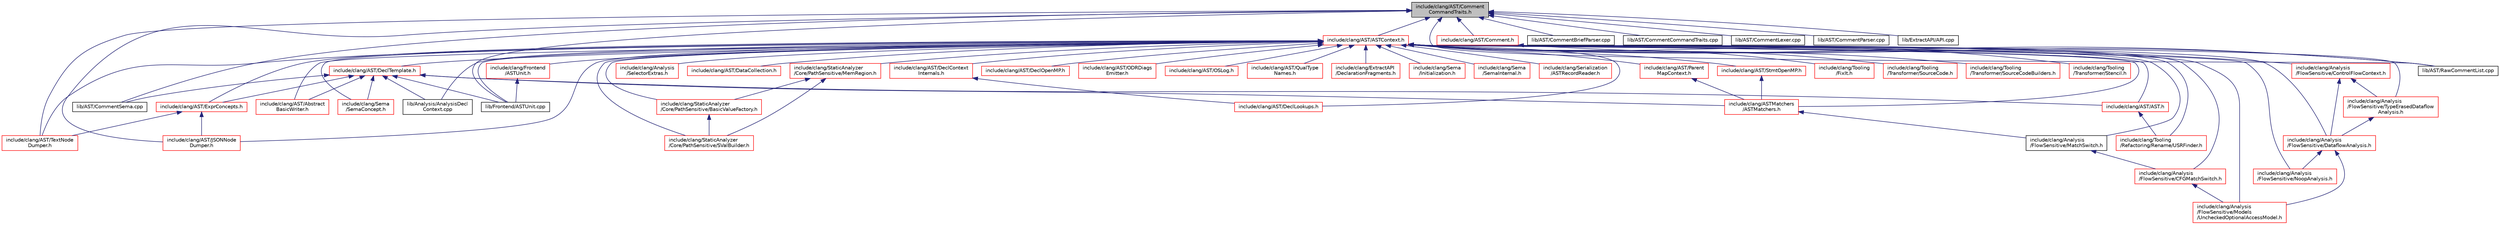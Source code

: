 digraph "include/clang/AST/CommentCommandTraits.h"
{
 // LATEX_PDF_SIZE
  bgcolor="transparent";
  edge [fontname="Helvetica",fontsize="10",labelfontname="Helvetica",labelfontsize="10"];
  node [fontname="Helvetica",fontsize="10",shape=record];
  Node1 [label="include/clang/AST/Comment\lCommandTraits.h",height=0.2,width=0.4,color="black", fillcolor="grey75", style="filled", fontcolor="black",tooltip=" "];
  Node1 -> Node2 [dir="back",color="midnightblue",fontsize="10",style="solid",fontname="Helvetica"];
  Node2 [label="include/clang/AST/ASTContext.h",height=0.2,width=0.4,color="red",URL="$ASTContext_8h.html",tooltip=" "];
  Node2 -> Node3 [dir="back",color="midnightblue",fontsize="10",style="solid",fontname="Helvetica"];
  Node3 [label="include/clang/Analysis\l/FlowSensitive/CFGMatchSwitch.h",height=0.2,width=0.4,color="red",URL="$CFGMatchSwitch_8h.html",tooltip=" "];
  Node3 -> Node4 [dir="back",color="midnightblue",fontsize="10",style="solid",fontname="Helvetica"];
  Node4 [label="include/clang/Analysis\l/FlowSensitive/Models\l/UncheckedOptionalAccessModel.h",height=0.2,width=0.4,color="red",URL="$UncheckedOptionalAccessModel_8h.html",tooltip=" "];
  Node2 -> Node6 [dir="back",color="midnightblue",fontsize="10",style="solid",fontname="Helvetica"];
  Node6 [label="include/clang/Analysis\l/FlowSensitive/ControlFlowContext.h",height=0.2,width=0.4,color="red",URL="$ControlFlowContext_8h.html",tooltip=" "];
  Node6 -> Node7 [dir="back",color="midnightblue",fontsize="10",style="solid",fontname="Helvetica"];
  Node7 [label="include/clang/Analysis\l/FlowSensitive/DataflowAnalysis.h",height=0.2,width=0.4,color="red",URL="$DataflowAnalysis_8h.html",tooltip=" "];
  Node7 -> Node4 [dir="back",color="midnightblue",fontsize="10",style="solid",fontname="Helvetica"];
  Node7 -> Node11 [dir="back",color="midnightblue",fontsize="10",style="solid",fontname="Helvetica"];
  Node11 [label="include/clang/Analysis\l/FlowSensitive/NoopAnalysis.h",height=0.2,width=0.4,color="red",URL="$NoopAnalysis_8h.html",tooltip=" "];
  Node6 -> Node18 [dir="back",color="midnightblue",fontsize="10",style="solid",fontname="Helvetica"];
  Node18 [label="include/clang/Analysis\l/FlowSensitive/TypeErasedDataflow\lAnalysis.h",height=0.2,width=0.4,color="red",URL="$TypeErasedDataflowAnalysis_8h.html",tooltip=" "];
  Node18 -> Node7 [dir="back",color="midnightblue",fontsize="10",style="solid",fontname="Helvetica"];
  Node2 -> Node7 [dir="back",color="midnightblue",fontsize="10",style="solid",fontname="Helvetica"];
  Node2 -> Node15 [dir="back",color="midnightblue",fontsize="10",style="solid",fontname="Helvetica"];
  Node15 [label="include/clang/Analysis\l/FlowSensitive/MatchSwitch.h",height=0.2,width=0.4,color="black",URL="$MatchSwitch_8h.html",tooltip=" "];
  Node15 -> Node3 [dir="back",color="midnightblue",fontsize="10",style="solid",fontname="Helvetica"];
  Node2 -> Node4 [dir="back",color="midnightblue",fontsize="10",style="solid",fontname="Helvetica"];
  Node2 -> Node11 [dir="back",color="midnightblue",fontsize="10",style="solid",fontname="Helvetica"];
  Node2 -> Node18 [dir="back",color="midnightblue",fontsize="10",style="solid",fontname="Helvetica"];
  Node2 -> Node22 [dir="back",color="midnightblue",fontsize="10",style="solid",fontname="Helvetica"];
  Node22 [label="include/clang/Analysis\l/SelectorExtras.h",height=0.2,width=0.4,color="red",URL="$SelectorExtras_8h.html",tooltip=" "];
  Node2 -> Node33 [dir="back",color="midnightblue",fontsize="10",style="solid",fontname="Helvetica"];
  Node33 [label="include/clang/AST/Abstract\lBasicWriter.h",height=0.2,width=0.4,color="red",URL="$AbstractBasicWriter_8h.html",tooltip=" "];
  Node2 -> Node39 [dir="back",color="midnightblue",fontsize="10",style="solid",fontname="Helvetica"];
  Node39 [label="include/clang/AST/AST.h",height=0.2,width=0.4,color="red",URL="$AST_8h.html",tooltip=" "];
  Node39 -> Node45 [dir="back",color="midnightblue",fontsize="10",style="solid",fontname="Helvetica"];
  Node45 [label="include/clang/Tooling\l/Refactoring/Rename/USRFinder.h",height=0.2,width=0.4,color="red",URL="$USRFinder_8h.html",tooltip=" "];
  Node2 -> Node54 [dir="back",color="midnightblue",fontsize="10",style="solid",fontname="Helvetica"];
  Node54 [label="include/clang/AST/DataCollection.h",height=0.2,width=0.4,color="red",URL="$DataCollection_8h.html",tooltip=" "];
  Node2 -> Node57 [dir="back",color="midnightblue",fontsize="10",style="solid",fontname="Helvetica"];
  Node57 [label="include/clang/AST/DeclContext\lInternals.h",height=0.2,width=0.4,color="red",URL="$DeclContextInternals_8h.html",tooltip=" "];
  Node57 -> Node58 [dir="back",color="midnightblue",fontsize="10",style="solid",fontname="Helvetica"];
  Node58 [label="include/clang/AST/DeclLookups.h",height=0.2,width=0.4,color="red",URL="$DeclLookups_8h.html",tooltip=" "];
  Node2 -> Node58 [dir="back",color="midnightblue",fontsize="10",style="solid",fontname="Helvetica"];
  Node2 -> Node67 [dir="back",color="midnightblue",fontsize="10",style="solid",fontname="Helvetica"];
  Node67 [label="include/clang/AST/DeclOpenMP.h",height=0.2,width=0.4,color="red",URL="$DeclOpenMP_8h.html",tooltip=" "];
  Node2 -> Node240 [dir="back",color="midnightblue",fontsize="10",style="solid",fontname="Helvetica"];
  Node240 [label="include/clang/AST/DeclTemplate.h",height=0.2,width=0.4,color="red",URL="$DeclTemplate_8h.html",tooltip=" "];
  Node240 -> Node33 [dir="back",color="midnightblue",fontsize="10",style="solid",fontname="Helvetica"];
  Node240 -> Node39 [dir="back",color="midnightblue",fontsize="10",style="solid",fontname="Helvetica"];
  Node240 -> Node305 [dir="back",color="midnightblue",fontsize="10",style="solid",fontname="Helvetica"];
  Node305 [label="include/clang/AST/ExprConcepts.h",height=0.2,width=0.4,color="red",URL="$ExprConcepts_8h.html",tooltip=" "];
  Node305 -> Node71 [dir="back",color="midnightblue",fontsize="10",style="solid",fontname="Helvetica"];
  Node71 [label="include/clang/AST/JSONNode\lDumper.h",height=0.2,width=0.4,color="red",URL="$JSONNodeDumper_8h.html",tooltip=" "];
  Node305 -> Node73 [dir="back",color="midnightblue",fontsize="10",style="solid",fontname="Helvetica"];
  Node73 [label="include/clang/AST/TextNode\lDumper.h",height=0.2,width=0.4,color="red",URL="$TextNodeDumper_8h.html",tooltip=" "];
  Node240 -> Node256 [dir="back",color="midnightblue",fontsize="10",style="solid",fontname="Helvetica"];
  Node256 [label="include/clang/ASTMatchers\l/ASTMatchers.h",height=0.2,width=0.4,color="red",URL="$ASTMatchers_8h.html",tooltip=" "];
  Node256 -> Node15 [dir="back",color="midnightblue",fontsize="10",style="solid",fontname="Helvetica"];
  Node240 -> Node638 [dir="back",color="midnightblue",fontsize="10",style="solid",fontname="Helvetica"];
  Node638 [label="include/clang/Sema\l/SemaConcept.h",height=0.2,width=0.4,color="red",URL="$SemaConcept_8h.html",tooltip=" "];
  Node240 -> Node314 [dir="back",color="midnightblue",fontsize="10",style="solid",fontname="Helvetica"];
  Node314 [label="lib/Analysis/AnalysisDecl\lContext.cpp",height=0.2,width=0.4,color="black",URL="$AnalysisDeclContext_8cpp.html",tooltip=" "];
  Node240 -> Node641 [dir="back",color="midnightblue",fontsize="10",style="solid",fontname="Helvetica"];
  Node641 [label="lib/AST/CommentSema.cpp",height=0.2,width=0.4,color="black",URL="$CommentSema_8cpp.html",tooltip=" "];
  Node240 -> Node382 [dir="back",color="midnightblue",fontsize="10",style="solid",fontname="Helvetica"];
  Node382 [label="lib/Frontend/ASTUnit.cpp",height=0.2,width=0.4,color="black",URL="$ASTUnit_8cpp.html",tooltip=" "];
  Node2 -> Node305 [dir="back",color="midnightblue",fontsize="10",style="solid",fontname="Helvetica"];
  Node2 -> Node71 [dir="back",color="midnightblue",fontsize="10",style="solid",fontname="Helvetica"];
  Node2 -> Node653 [dir="back",color="midnightblue",fontsize="10",style="solid",fontname="Helvetica"];
  Node653 [label="include/clang/AST/ODRDiags\lEmitter.h",height=0.2,width=0.4,color="red",URL="$ODRDiagsEmitter_8h.html",tooltip=" "];
  Node2 -> Node654 [dir="back",color="midnightblue",fontsize="10",style="solid",fontname="Helvetica"];
  Node654 [label="include/clang/AST/OSLog.h",height=0.2,width=0.4,color="red",URL="$OSLog_8h.html",tooltip=" "];
  Node2 -> Node657 [dir="back",color="midnightblue",fontsize="10",style="solid",fontname="Helvetica"];
  Node657 [label="include/clang/AST/Parent\lMapContext.h",height=0.2,width=0.4,color="red",URL="$ParentMapContext_8h.html",tooltip=" "];
  Node657 -> Node256 [dir="back",color="midnightblue",fontsize="10",style="solid",fontname="Helvetica"];
  Node2 -> Node658 [dir="back",color="midnightblue",fontsize="10",style="solid",fontname="Helvetica"];
  Node658 [label="include/clang/AST/QualType\lNames.h",height=0.2,width=0.4,color="red",URL="$QualTypeNames_8h.html",tooltip=" "];
  Node2 -> Node659 [dir="back",color="midnightblue",fontsize="10",style="solid",fontname="Helvetica"];
  Node659 [label="include/clang/AST/StmtOpenMP.h",height=0.2,width=0.4,color="red",URL="$StmtOpenMP_8h.html",tooltip=" "];
  Node659 -> Node256 [dir="back",color="midnightblue",fontsize="10",style="solid",fontname="Helvetica"];
  Node2 -> Node73 [dir="back",color="midnightblue",fontsize="10",style="solid",fontname="Helvetica"];
  Node2 -> Node256 [dir="back",color="midnightblue",fontsize="10",style="solid",fontname="Helvetica"];
  Node2 -> Node661 [dir="back",color="midnightblue",fontsize="10",style="solid",fontname="Helvetica"];
  Node661 [label="include/clang/ExtractAPI\l/DeclarationFragments.h",height=0.2,width=0.4,color="red",URL="$DeclarationFragments_8h.html",tooltip=" "];
  Node2 -> Node672 [dir="back",color="midnightblue",fontsize="10",style="solid",fontname="Helvetica"];
  Node672 [label="include/clang/Frontend\l/ASTUnit.h",height=0.2,width=0.4,color="red",URL="$ASTUnit_8h.html",tooltip=" "];
  Node672 -> Node382 [dir="back",color="midnightblue",fontsize="10",style="solid",fontname="Helvetica"];
  Node2 -> Node637 [dir="back",color="midnightblue",fontsize="10",style="solid",fontname="Helvetica"];
  Node637 [label="include/clang/Sema\l/Initialization.h",height=0.2,width=0.4,color="red",URL="$Initialization_8h.html",tooltip=" "];
  Node2 -> Node638 [dir="back",color="midnightblue",fontsize="10",style="solid",fontname="Helvetica"];
  Node2 -> Node357 [dir="back",color="midnightblue",fontsize="10",style="solid",fontname="Helvetica"];
  Node357 [label="include/clang/Sema\l/SemaInternal.h",height=0.2,width=0.4,color="red",URL="$SemaInternal_8h.html",tooltip=" "];
  Node2 -> Node244 [dir="back",color="midnightblue",fontsize="10",style="solid",fontname="Helvetica"];
  Node244 [label="include/clang/Serialization\l/ASTRecordReader.h",height=0.2,width=0.4,color="red",URL="$ASTRecordReader_8h.html",tooltip=" "];
  Node2 -> Node604 [dir="back",color="midnightblue",fontsize="10",style="solid",fontname="Helvetica"];
  Node604 [label="include/clang/StaticAnalyzer\l/Core/PathSensitive/BasicValueFactory.h",height=0.2,width=0.4,color="red",URL="$BasicValueFactory_8h.html",tooltip=" "];
  Node604 -> Node605 [dir="back",color="midnightblue",fontsize="10",style="solid",fontname="Helvetica"];
  Node605 [label="include/clang/StaticAnalyzer\l/Core/PathSensitive/SValBuilder.h",height=0.2,width=0.4,color="red",URL="$SValBuilder_8h.html",tooltip=" "];
  Node2 -> Node603 [dir="back",color="midnightblue",fontsize="10",style="solid",fontname="Helvetica"];
  Node603 [label="include/clang/StaticAnalyzer\l/Core/PathSensitive/MemRegion.h",height=0.2,width=0.4,color="red",URL="$MemRegion_8h.html",tooltip=" "];
  Node603 -> Node604 [dir="back",color="midnightblue",fontsize="10",style="solid",fontname="Helvetica"];
  Node603 -> Node605 [dir="back",color="midnightblue",fontsize="10",style="solid",fontname="Helvetica"];
  Node2 -> Node605 [dir="back",color="midnightblue",fontsize="10",style="solid",fontname="Helvetica"];
  Node2 -> Node700 [dir="back",color="midnightblue",fontsize="10",style="solid",fontname="Helvetica"];
  Node700 [label="include/clang/Tooling\l/FixIt.h",height=0.2,width=0.4,color="red",URL="$FixIt_8h.html",tooltip=" "];
  Node2 -> Node45 [dir="back",color="midnightblue",fontsize="10",style="solid",fontname="Helvetica"];
  Node2 -> Node702 [dir="back",color="midnightblue",fontsize="10",style="solid",fontname="Helvetica"];
  Node702 [label="include/clang/Tooling\l/Transformer/SourceCode.h",height=0.2,width=0.4,color="red",URL="$SourceCode_8h.html",tooltip=" "];
  Node2 -> Node703 [dir="back",color="midnightblue",fontsize="10",style="solid",fontname="Helvetica"];
  Node703 [label="include/clang/Tooling\l/Transformer/SourceCodeBuilders.h",height=0.2,width=0.4,color="red",URL="$SourceCodeBuilders_8h.html",tooltip=" "];
  Node2 -> Node268 [dir="back",color="midnightblue",fontsize="10",style="solid",fontname="Helvetica"];
  Node268 [label="include/clang/Tooling\l/Transformer/Stencil.h",height=0.2,width=0.4,color="red",URL="$Stencil_8h.html",tooltip=" "];
  Node2 -> Node314 [dir="back",color="midnightblue",fontsize="10",style="solid",fontname="Helvetica"];
  Node2 -> Node726 [dir="back",color="midnightblue",fontsize="10",style="solid",fontname="Helvetica"];
  Node726 [label="lib/AST/RawCommentList.cpp",height=0.2,width=0.4,color="black",URL="$RawCommentList_8cpp.html",tooltip=" "];
  Node2 -> Node382 [dir="back",color="midnightblue",fontsize="10",style="solid",fontname="Helvetica"];
  Node1 -> Node739 [dir="back",color="midnightblue",fontsize="10",style="solid",fontname="Helvetica"];
  Node739 [label="include/clang/AST/Comment.h",height=0.2,width=0.4,color="red",URL="$Comment_8h.html",tooltip=" "];
  Node739 -> Node726 [dir="back",color="midnightblue",fontsize="10",style="solid",fontname="Helvetica"];
  Node1 -> Node71 [dir="back",color="midnightblue",fontsize="10",style="solid",fontname="Helvetica"];
  Node1 -> Node73 [dir="back",color="midnightblue",fontsize="10",style="solid",fontname="Helvetica"];
  Node1 -> Node744 [dir="back",color="midnightblue",fontsize="10",style="solid",fontname="Helvetica"];
  Node744 [label="lib/AST/CommentBriefParser.cpp",height=0.2,width=0.4,color="black",URL="$CommentBriefParser_8cpp.html",tooltip=" "];
  Node1 -> Node745 [dir="back",color="midnightblue",fontsize="10",style="solid",fontname="Helvetica"];
  Node745 [label="lib/AST/CommentCommandTraits.cpp",height=0.2,width=0.4,color="black",URL="$CommentCommandTraits_8cpp.html",tooltip=" "];
  Node1 -> Node746 [dir="back",color="midnightblue",fontsize="10",style="solid",fontname="Helvetica"];
  Node746 [label="lib/AST/CommentLexer.cpp",height=0.2,width=0.4,color="black",URL="$CommentLexer_8cpp.html",tooltip=" "];
  Node1 -> Node741 [dir="back",color="midnightblue",fontsize="10",style="solid",fontname="Helvetica"];
  Node741 [label="lib/AST/CommentParser.cpp",height=0.2,width=0.4,color="black",URL="$CommentParser_8cpp.html",tooltip=" "];
  Node1 -> Node641 [dir="back",color="midnightblue",fontsize="10",style="solid",fontname="Helvetica"];
  Node1 -> Node726 [dir="back",color="midnightblue",fontsize="10",style="solid",fontname="Helvetica"];
  Node1 -> Node668 [dir="back",color="midnightblue",fontsize="10",style="solid",fontname="Helvetica"];
  Node668 [label="lib/ExtractAPI/API.cpp",height=0.2,width=0.4,color="black",URL="$API_8cpp.html",tooltip=" "];
  Node1 -> Node382 [dir="back",color="midnightblue",fontsize="10",style="solid",fontname="Helvetica"];
}
